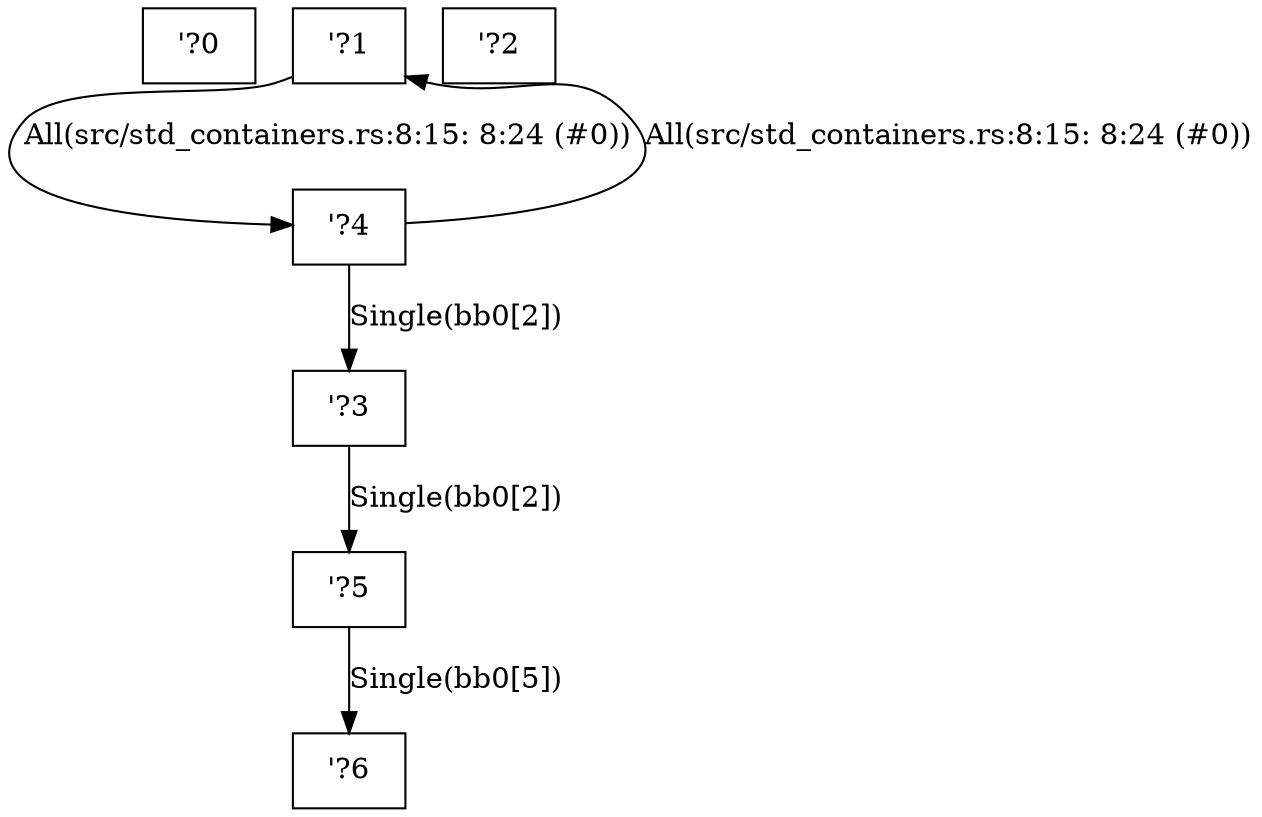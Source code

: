 digraph RegionInferenceContext {
    r0[label="\'?0"][shape="box"];
    r1[label="\'?1"][shape="box"];
    r2[label="\'?2"][shape="box"];
    r3[label="\'?3"][shape="box"];
    r4[label="\'?4"][shape="box"];
    r5[label="\'?5"][shape="box"];
    r6[label="\'?6"][shape="box"];
    r3 -> r5[label="Single(bb0[2])"];
    r4 -> r3[label="Single(bb0[2])"];
    r5 -> r6[label="Single(bb0[5])"];
    r1 -> r4[label="All(src/std_containers.rs:8:15: 8:24 (#0))"];
    r4 -> r1[label="All(src/std_containers.rs:8:15: 8:24 (#0))"];
}
